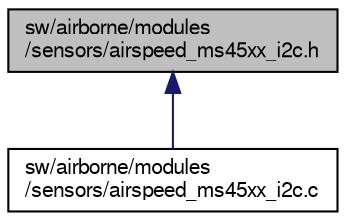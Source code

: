 digraph "sw/airborne/modules/sensors/airspeed_ms45xx_i2c.h"
{
  edge [fontname="FreeSans",fontsize="10",labelfontname="FreeSans",labelfontsize="10"];
  node [fontname="FreeSans",fontsize="10",shape=record];
  Node1 [label="sw/airborne/modules\l/sensors/airspeed_ms45xx_i2c.h",height=0.2,width=0.4,color="black", fillcolor="grey75", style="filled", fontcolor="black"];
  Node1 -> Node2 [dir="back",color="midnightblue",fontsize="10",style="solid",fontname="FreeSans"];
  Node2 [label="sw/airborne/modules\l/sensors/airspeed_ms45xx_i2c.c",height=0.2,width=0.4,color="black", fillcolor="white", style="filled",URL="$airspeed__ms45xx__i2c_8c.html",tooltip="Airspeed sensor module using the MS45xxDO digital pressure sensor via I2C. "];
}
